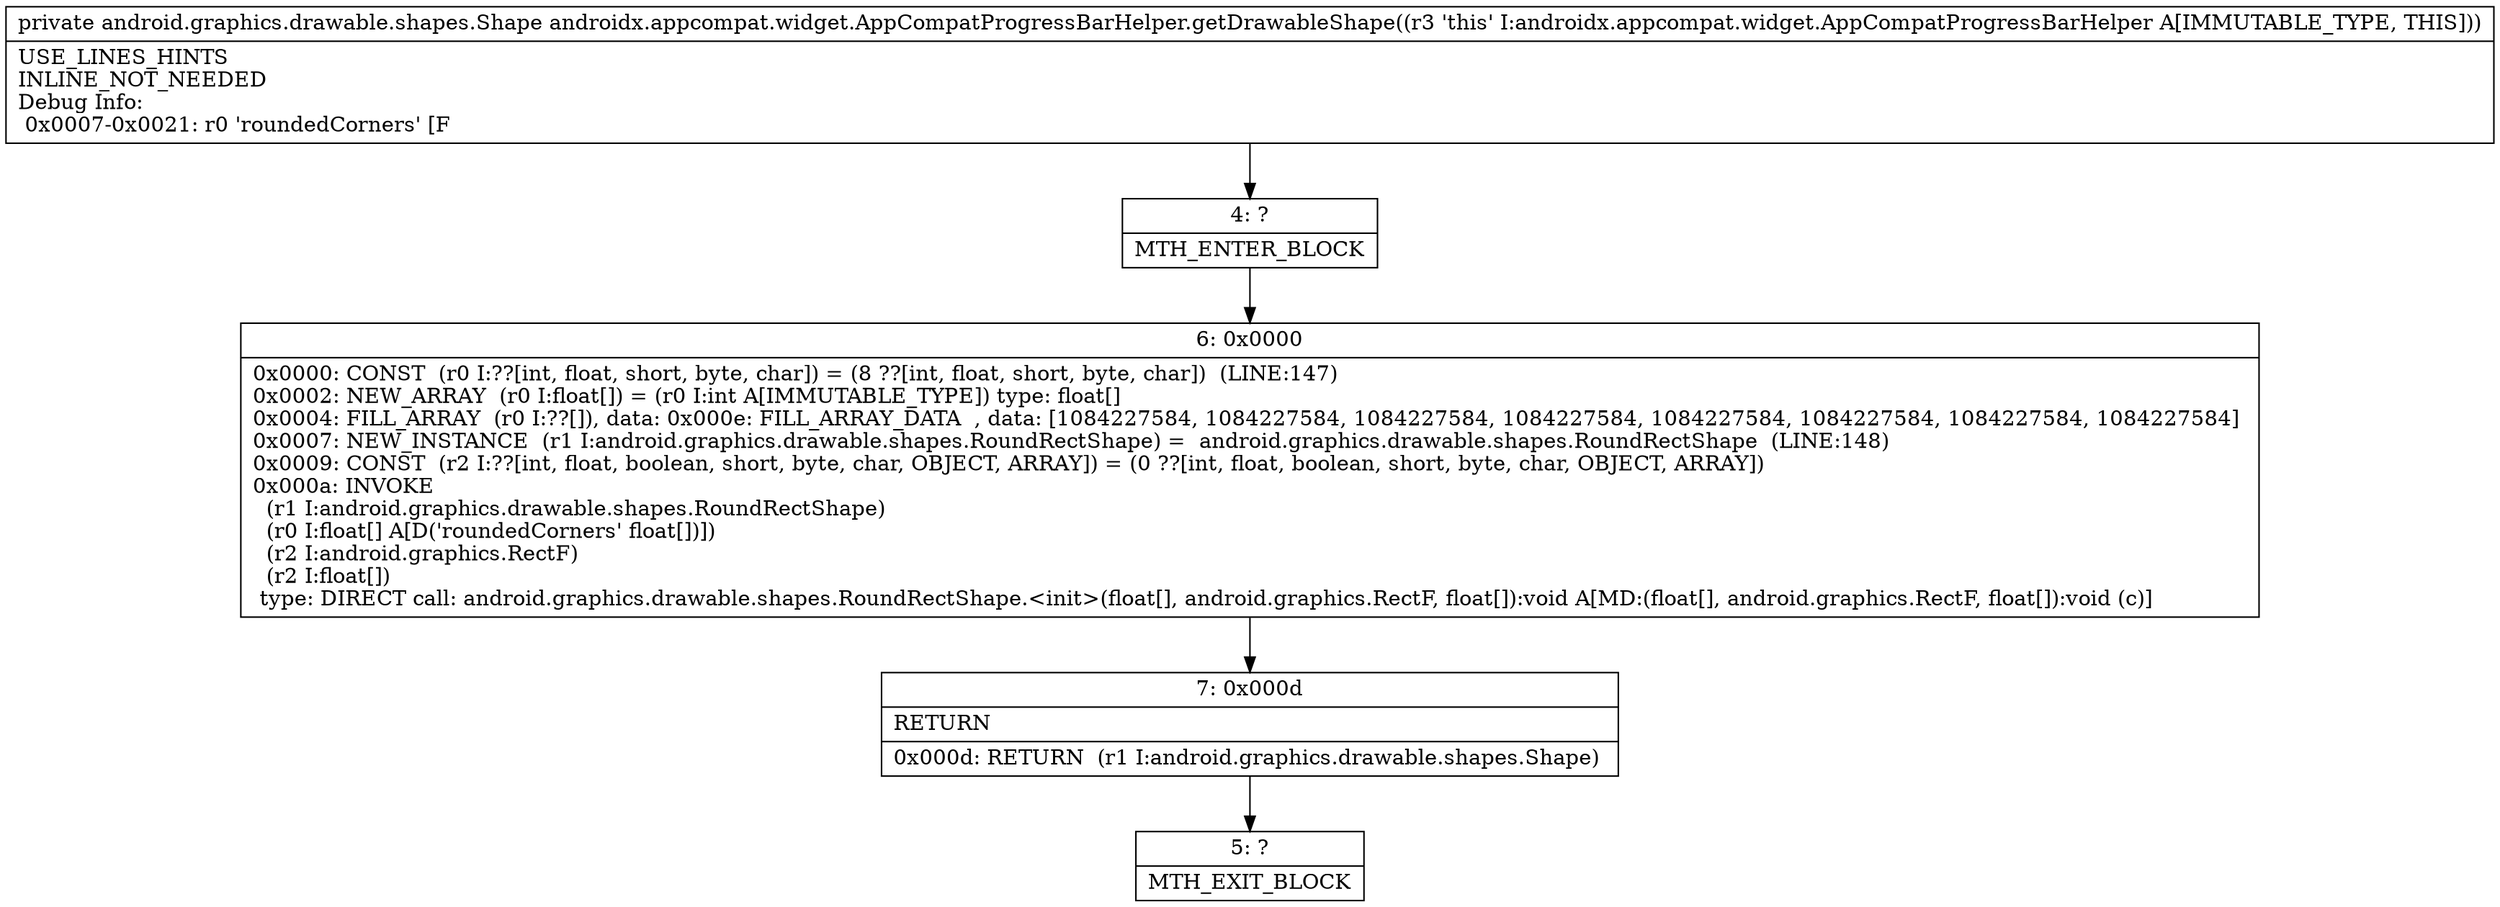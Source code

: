 digraph "CFG forandroidx.appcompat.widget.AppCompatProgressBarHelper.getDrawableShape()Landroid\/graphics\/drawable\/shapes\/Shape;" {
Node_4 [shape=record,label="{4\:\ ?|MTH_ENTER_BLOCK\l}"];
Node_6 [shape=record,label="{6\:\ 0x0000|0x0000: CONST  (r0 I:??[int, float, short, byte, char]) = (8 ??[int, float, short, byte, char])  (LINE:147)\l0x0002: NEW_ARRAY  (r0 I:float[]) = (r0 I:int A[IMMUTABLE_TYPE]) type: float[] \l0x0004: FILL_ARRAY  (r0 I:??[]), data: 0x000e: FILL_ARRAY_DATA  , data: [1084227584, 1084227584, 1084227584, 1084227584, 1084227584, 1084227584, 1084227584, 1084227584] \l0x0007: NEW_INSTANCE  (r1 I:android.graphics.drawable.shapes.RoundRectShape) =  android.graphics.drawable.shapes.RoundRectShape  (LINE:148)\l0x0009: CONST  (r2 I:??[int, float, boolean, short, byte, char, OBJECT, ARRAY]) = (0 ??[int, float, boolean, short, byte, char, OBJECT, ARRAY]) \l0x000a: INVOKE  \l  (r1 I:android.graphics.drawable.shapes.RoundRectShape)\l  (r0 I:float[] A[D('roundedCorners' float[])])\l  (r2 I:android.graphics.RectF)\l  (r2 I:float[])\l type: DIRECT call: android.graphics.drawable.shapes.RoundRectShape.\<init\>(float[], android.graphics.RectF, float[]):void A[MD:(float[], android.graphics.RectF, float[]):void (c)]\l}"];
Node_7 [shape=record,label="{7\:\ 0x000d|RETURN\l|0x000d: RETURN  (r1 I:android.graphics.drawable.shapes.Shape) \l}"];
Node_5 [shape=record,label="{5\:\ ?|MTH_EXIT_BLOCK\l}"];
MethodNode[shape=record,label="{private android.graphics.drawable.shapes.Shape androidx.appcompat.widget.AppCompatProgressBarHelper.getDrawableShape((r3 'this' I:androidx.appcompat.widget.AppCompatProgressBarHelper A[IMMUTABLE_TYPE, THIS]))  | USE_LINES_HINTS\lINLINE_NOT_NEEDED\lDebug Info:\l  0x0007\-0x0021: r0 'roundedCorners' [F\l}"];
MethodNode -> Node_4;Node_4 -> Node_6;
Node_6 -> Node_7;
Node_7 -> Node_5;
}


